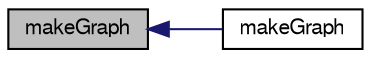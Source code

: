 digraph "makeGraph"
{
  bgcolor="transparent";
  edge [fontname="FreeSans",fontsize="10",labelfontname="FreeSans",labelfontsize="10"];
  node [fontname="FreeSans",fontsize="10",shape=record];
  rankdir="LR";
  Node131408 [label="makeGraph",height=0.2,width=0.4,color="black", fillcolor="grey75", style="filled", fontcolor="black"];
  Node131408 -> Node131409 [dir="back",color="midnightblue",fontsize="10",style="solid",fontname="FreeSans"];
  Node131409 [label="makeGraph",height=0.2,width=0.4,color="black",URL="$a21124.html#aa4579306824960aa272da47319233413"];
}
